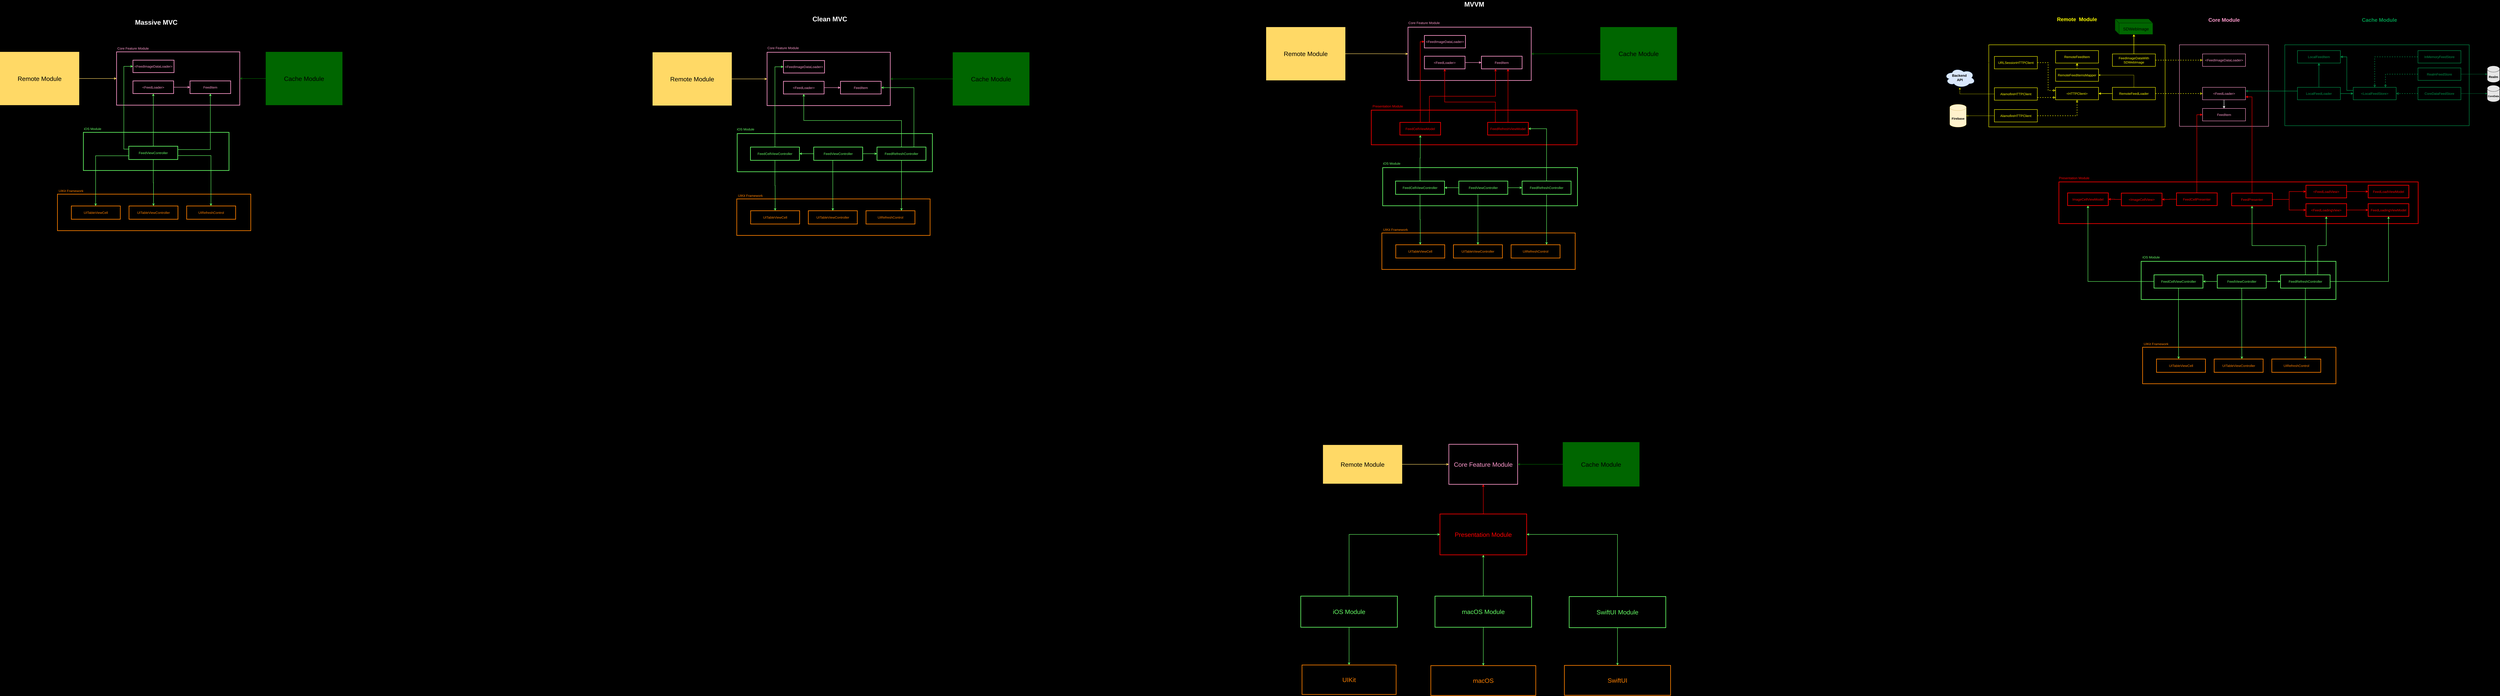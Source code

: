 <mxfile version="14.1.8" type="device"><diagram id="AirEkzZiiPeyfNrH0Jto" name="Page-1"><mxGraphModel dx="3128" dy="1767" grid="0" gridSize="10" guides="1" tooltips="1" connect="1" arrows="1" fold="1" page="0" pageScale="1" pageWidth="850" pageHeight="1100" background="#000000" math="0" shadow="0"><root><mxCell id="0"/><mxCell id="1" parent="0"/><mxCell id="77G9lCyU_dsiIzCmgffc-141" value="" style="rounded=0;whiteSpace=wrap;html=1;fillColor=none;strokeWidth=3;fontSize=16;strokeColor=#FF0000;fontColor=#FF0000;" parent="1" vertex="1"><mxGeometry x="5468" y="449" width="992" height="167" as="geometry"/></mxCell><mxCell id="77G9lCyU_dsiIzCmgffc-71" value="" style="rounded=0;whiteSpace=wrap;html=1;strokeWidth=3;fillColor=none;fontSize=16;labelBackgroundColor=none;fontColor=#66FF66;strokeColor=#66FF66;" parent="1" vertex="1"><mxGeometry x="2411" y="562" width="941" height="184" as="geometry"/></mxCell><mxCell id="77G9lCyU_dsiIzCmgffc-18" value="" style="rounded=0;whiteSpace=wrap;html=1;strokeWidth=3;fillColor=none;fontSize=16;labelBackgroundColor=none;fontColor=#66FF66;strokeColor=#66FF66;" parent="1" vertex="1"><mxGeometry x="-741" y="556" width="702" height="184" as="geometry"/></mxCell><mxCell id="77G9lCyU_dsiIzCmgffc-14" value="" style="rounded=0;whiteSpace=wrap;html=1;strokeWidth=3;fillColor=none;fontSize=16;labelBackgroundColor=none;strokeColor=#FF8000;fontColor=#FF8000;" parent="1" vertex="1"><mxGeometry x="-866" y="854" width="932" height="176" as="geometry"/></mxCell><mxCell id="77G9lCyU_dsiIzCmgffc-5" value="" style="rounded=0;whiteSpace=wrap;html=1;strokeColor=#FF99CC;strokeWidth=3;fillColor=none;fontSize=16;fontColor=#FF99CC;" parent="1" vertex="1"><mxGeometry x="-581" y="168" width="594" height="257" as="geometry"/></mxCell><mxCell id="77G9lCyU_dsiIzCmgffc-3" style="edgeStyle=orthogonalEdgeStyle;rounded=0;orthogonalLoop=1;jettySize=auto;html=1;fontSize=16;strokeColor=#FF99CC;strokeWidth=2;" parent="1" source="77G9lCyU_dsiIzCmgffc-1" target="77G9lCyU_dsiIzCmgffc-2" edge="1"><mxGeometry relative="1" as="geometry"/></mxCell><mxCell id="77G9lCyU_dsiIzCmgffc-1" value="&lt;font color=&quot;#ff99cc&quot; style=&quot;font-size: 16px&quot;&gt;&amp;lt;FeedLoader&amp;gt;&lt;/font&gt;" style="rounded=0;whiteSpace=wrap;html=1;fillColor=none;strokeColor=#FF99CC;strokeWidth=3;fontSize=16;" parent="1" vertex="1"><mxGeometry x="-502" y="308" width="196" height="61" as="geometry"/></mxCell><mxCell id="77G9lCyU_dsiIzCmgffc-2" value="&lt;font color=&quot;#ff99cc&quot; style=&quot;font-size: 16px&quot;&gt;FeedItem&lt;/font&gt;" style="rounded=0;whiteSpace=wrap;html=1;fillColor=none;strokeColor=#FF99CC;strokeWidth=3;fontSize=16;" parent="1" vertex="1"><mxGeometry x="-227" y="308" width="196" height="61" as="geometry"/></mxCell><mxCell id="77G9lCyU_dsiIzCmgffc-4" value="&amp;lt;FeedImageDataLoader&amp;gt;" style="rounded=0;whiteSpace=wrap;html=1;strokeColor=#FF99CC;strokeWidth=3;fillColor=none;fontSize=16;fontColor=#FF99CC;" parent="1" vertex="1"><mxGeometry x="-502" y="208" width="198" height="60" as="geometry"/></mxCell><mxCell id="77G9lCyU_dsiIzCmgffc-9" style="edgeStyle=orthogonalEdgeStyle;rounded=0;orthogonalLoop=1;jettySize=auto;html=1;strokeWidth=2;fontSize=16;fontColor=#66FF66;strokeColor=#66FF66;" parent="1" source="77G9lCyU_dsiIzCmgffc-6" target="77G9lCyU_dsiIzCmgffc-7" edge="1"><mxGeometry relative="1" as="geometry"/></mxCell><mxCell id="77G9lCyU_dsiIzCmgffc-10" style="edgeStyle=orthogonalEdgeStyle;rounded=0;orthogonalLoop=1;jettySize=auto;html=1;strokeWidth=2;fontSize=16;fontColor=#66FF66;strokeColor=#66FF66;" parent="1" source="77G9lCyU_dsiIzCmgffc-6" target="77G9lCyU_dsiIzCmgffc-8" edge="1"><mxGeometry relative="1" as="geometry"><Array as="points"><mxPoint x="-126" y="668"/></Array></mxGeometry></mxCell><mxCell id="77G9lCyU_dsiIzCmgffc-11" style="edgeStyle=orthogonalEdgeStyle;rounded=0;orthogonalLoop=1;jettySize=auto;html=1;strokeColor=#66FF66;strokeWidth=2;fontSize=16;fontColor=#66FF66;" parent="1" source="77G9lCyU_dsiIzCmgffc-6" target="77G9lCyU_dsiIzCmgffc-1" edge="1"><mxGeometry relative="1" as="geometry"/></mxCell><mxCell id="77G9lCyU_dsiIzCmgffc-12" style="edgeStyle=orthogonalEdgeStyle;rounded=0;orthogonalLoop=1;jettySize=auto;html=1;entryX=0;entryY=0.5;entryDx=0;entryDy=0;strokeColor=#66FF66;strokeWidth=2;fontSize=16;fontColor=#66FF66;" parent="1" source="77G9lCyU_dsiIzCmgffc-6" target="77G9lCyU_dsiIzCmgffc-4" edge="1"><mxGeometry relative="1" as="geometry"><Array as="points"><mxPoint x="-546" y="637"/><mxPoint x="-546" y="238"/></Array></mxGeometry></mxCell><mxCell id="77G9lCyU_dsiIzCmgffc-13" style="edgeStyle=orthogonalEdgeStyle;rounded=0;orthogonalLoop=1;jettySize=auto;html=1;strokeColor=#66FF66;strokeWidth=2;fontSize=16;fontColor=#FF8000;" parent="1" source="77G9lCyU_dsiIzCmgffc-6" target="77G9lCyU_dsiIzCmgffc-2" edge="1"><mxGeometry relative="1" as="geometry"><Array as="points"><mxPoint x="-129" y="639"/></Array></mxGeometry></mxCell><mxCell id="77G9lCyU_dsiIzCmgffc-17" style="edgeStyle=orthogonalEdgeStyle;rounded=0;orthogonalLoop=1;jettySize=auto;html=1;strokeColor=#66FF66;strokeWidth=2;fontSize=16;fontColor=#FF8000;" parent="1" source="77G9lCyU_dsiIzCmgffc-6" target="77G9lCyU_dsiIzCmgffc-16" edge="1"><mxGeometry relative="1" as="geometry"><Array as="points"><mxPoint x="-682" y="669"/></Array></mxGeometry></mxCell><mxCell id="77G9lCyU_dsiIzCmgffc-6" value="FeedViewController" style="rounded=0;whiteSpace=wrap;html=1;strokeWidth=3;fillColor=none;fontSize=16;labelBackgroundColor=none;fontColor=#66FF66;strokeColor=#66FF66;" parent="1" vertex="1"><mxGeometry x="-522" y="623" width="236" height="64" as="geometry"/></mxCell><mxCell id="77G9lCyU_dsiIzCmgffc-7" value="UITableViewController" style="rounded=0;whiteSpace=wrap;html=1;strokeWidth=3;fillColor=none;fontSize=16;labelBackgroundColor=none;strokeColor=#FF8000;fontColor=#FF8000;" parent="1" vertex="1"><mxGeometry x="-521" y="911" width="236" height="64" as="geometry"/></mxCell><mxCell id="77G9lCyU_dsiIzCmgffc-8" value="UIRefreshControl" style="rounded=0;whiteSpace=wrap;html=1;strokeWidth=3;fillColor=none;fontSize=16;labelBackgroundColor=none;strokeColor=#FF8000;fontColor=#FF8000;" parent="1" vertex="1"><mxGeometry x="-243" y="911" width="236" height="64" as="geometry"/></mxCell><mxCell id="77G9lCyU_dsiIzCmgffc-15" value="UIKit Framework" style="text;html=1;align=center;verticalAlign=middle;resizable=0;points=[];autosize=1;fontSize=16;fontColor=#FF8000;" parent="1" vertex="1"><mxGeometry x="-866" y="826" width="129" height="23" as="geometry"/></mxCell><mxCell id="77G9lCyU_dsiIzCmgffc-16" value="UITableViewCell" style="rounded=0;whiteSpace=wrap;html=1;strokeWidth=3;fillColor=none;fontSize=16;labelBackgroundColor=none;strokeColor=#FF8000;fontColor=#FF8000;" parent="1" vertex="1"><mxGeometry x="-799" y="911" width="236" height="64" as="geometry"/></mxCell><mxCell id="77G9lCyU_dsiIzCmgffc-20" value="Massive MVC" style="text;html=1;align=center;verticalAlign=middle;resizable=0;points=[];autosize=1;fontSize=32;fontColor=#FFFFFF;fontStyle=1" parent="1" vertex="1"><mxGeometry x="-497.5" y="5" width="215" height="42" as="geometry"/></mxCell><mxCell id="77G9lCyU_dsiIzCmgffc-21" value="iOS Module" style="text;html=1;align=center;verticalAlign=middle;resizable=0;points=[];autosize=1;fontSize=16;fontColor=#66FF66;" parent="1" vertex="1"><mxGeometry x="-744" y="527" width="94" height="23" as="geometry"/></mxCell><mxCell id="77G9lCyU_dsiIzCmgffc-72" value="" style="rounded=0;whiteSpace=wrap;html=1;strokeWidth=3;fillColor=none;fontSize=16;labelBackgroundColor=none;strokeColor=#FF8000;fontColor=#FF8000;" parent="1" vertex="1"><mxGeometry x="2409" y="877" width="932" height="176" as="geometry"/></mxCell><mxCell id="77G9lCyU_dsiIzCmgffc-73" value="" style="rounded=0;whiteSpace=wrap;html=1;strokeColor=#FF99CC;strokeWidth=3;fillColor=none;fontSize=16;fontColor=#FF99CC;" parent="1" vertex="1"><mxGeometry x="2555" y="170" width="594" height="257" as="geometry"/></mxCell><mxCell id="77G9lCyU_dsiIzCmgffc-74" style="edgeStyle=orthogonalEdgeStyle;rounded=0;orthogonalLoop=1;jettySize=auto;html=1;fontSize=16;strokeColor=#FF99CC;strokeWidth=2;" parent="1" source="77G9lCyU_dsiIzCmgffc-75" target="77G9lCyU_dsiIzCmgffc-76" edge="1"><mxGeometry relative="1" as="geometry"/></mxCell><mxCell id="77G9lCyU_dsiIzCmgffc-75" value="&lt;font color=&quot;#ff99cc&quot; style=&quot;font-size: 16px&quot;&gt;&amp;lt;FeedLoader&amp;gt;&lt;/font&gt;" style="rounded=0;whiteSpace=wrap;html=1;fillColor=none;strokeColor=#FF99CC;strokeWidth=3;fontSize=16;" parent="1" vertex="1"><mxGeometry x="2634" y="310" width="196" height="61" as="geometry"/></mxCell><mxCell id="77G9lCyU_dsiIzCmgffc-76" value="&lt;font color=&quot;#ff99cc&quot; style=&quot;font-size: 16px&quot;&gt;FeedItem&lt;/font&gt;" style="rounded=0;whiteSpace=wrap;html=1;fillColor=none;strokeColor=#FF99CC;strokeWidth=3;fontSize=16;" parent="1" vertex="1"><mxGeometry x="2909" y="310" width="196" height="61" as="geometry"/></mxCell><mxCell id="77G9lCyU_dsiIzCmgffc-77" value="&amp;lt;FeedImageDataLoader&amp;gt;" style="rounded=0;whiteSpace=wrap;html=1;strokeColor=#FF99CC;strokeWidth=3;fillColor=none;fontSize=16;fontColor=#FF99CC;" parent="1" vertex="1"><mxGeometry x="2634" y="210" width="198" height="60" as="geometry"/></mxCell><mxCell id="77G9lCyU_dsiIzCmgffc-100" style="edgeStyle=orthogonalEdgeStyle;rounded=0;orthogonalLoop=1;jettySize=auto;html=1;entryX=0;entryY=0.5;entryDx=0;entryDy=0;strokeColor=#66FF66;strokeWidth=2;fontSize=16;fontColor=#66FF66;" parent="1" source="77G9lCyU_dsiIzCmgffc-84" target="77G9lCyU_dsiIzCmgffc-77" edge="1"><mxGeometry relative="1" as="geometry"/></mxCell><mxCell id="77G9lCyU_dsiIzCmgffc-101" style="edgeStyle=orthogonalEdgeStyle;rounded=0;orthogonalLoop=1;jettySize=auto;html=1;strokeColor=#66FF66;strokeWidth=2;fontSize=16;fontColor=#66FF66;" parent="1" source="77G9lCyU_dsiIzCmgffc-84" target="77G9lCyU_dsiIzCmgffc-88" edge="1"><mxGeometry relative="1" as="geometry"/></mxCell><mxCell id="77G9lCyU_dsiIzCmgffc-84" value="FeedCellViewController" style="rounded=0;whiteSpace=wrap;html=1;strokeWidth=3;fillColor=none;fontSize=16;labelBackgroundColor=none;fontColor=#66FF66;strokeColor=#66FF66;" parent="1" vertex="1"><mxGeometry x="2475" y="627" width="236" height="64" as="geometry"/></mxCell><mxCell id="77G9lCyU_dsiIzCmgffc-85" value="UITableViewController" style="rounded=0;whiteSpace=wrap;html=1;strokeWidth=3;fillColor=none;fontSize=16;labelBackgroundColor=none;strokeColor=#FF8000;fontColor=#FF8000;" parent="1" vertex="1"><mxGeometry x="2754" y="934" width="236" height="64" as="geometry"/></mxCell><mxCell id="77G9lCyU_dsiIzCmgffc-86" value="UIRefreshControl" style="rounded=0;whiteSpace=wrap;html=1;strokeWidth=3;fillColor=none;fontSize=16;labelBackgroundColor=none;strokeColor=#FF8000;fontColor=#FF8000;" parent="1" vertex="1"><mxGeometry x="3032" y="934" width="236" height="64" as="geometry"/></mxCell><mxCell id="77G9lCyU_dsiIzCmgffc-87" value="UIKit Framework" style="text;html=1;align=center;verticalAlign=middle;resizable=0;points=[];autosize=1;fontSize=16;fontColor=#FF8000;" parent="1" vertex="1"><mxGeometry x="2409" y="849" width="129" height="23" as="geometry"/></mxCell><mxCell id="77G9lCyU_dsiIzCmgffc-88" value="UITableViewCell" style="rounded=0;whiteSpace=wrap;html=1;strokeWidth=3;fillColor=none;fontSize=16;labelBackgroundColor=none;strokeColor=#FF8000;fontColor=#FF8000;" parent="1" vertex="1"><mxGeometry x="2476" y="934" width="236" height="64" as="geometry"/></mxCell><mxCell id="77G9lCyU_dsiIzCmgffc-89" value="Clean MVC" style="text;html=1;align=center;verticalAlign=middle;resizable=0;points=[];autosize=1;fontSize=32;fontColor=#FFFFFF;fontStyle=1" parent="1" vertex="1"><mxGeometry x="2768" y="-11" width="177" height="42" as="geometry"/></mxCell><mxCell id="77G9lCyU_dsiIzCmgffc-90" value="iOS Module" style="text;html=1;align=center;verticalAlign=middle;resizable=0;points=[];autosize=1;fontSize=16;fontColor=#66FF66;" parent="1" vertex="1"><mxGeometry x="2404" y="529" width="94" height="23" as="geometry"/></mxCell><mxCell id="77G9lCyU_dsiIzCmgffc-96" style="edgeStyle=orthogonalEdgeStyle;rounded=0;orthogonalLoop=1;jettySize=auto;html=1;strokeColor=#66FF66;strokeWidth=2;fontSize=16;fontColor=#66FF66;" parent="1" source="77G9lCyU_dsiIzCmgffc-91" target="77G9lCyU_dsiIzCmgffc-84" edge="1"><mxGeometry relative="1" as="geometry"/></mxCell><mxCell id="77G9lCyU_dsiIzCmgffc-97" style="edgeStyle=orthogonalEdgeStyle;rounded=0;orthogonalLoop=1;jettySize=auto;html=1;entryX=0;entryY=0.5;entryDx=0;entryDy=0;strokeColor=#66FF66;strokeWidth=2;fontSize=16;fontColor=#66FF66;" parent="1" source="77G9lCyU_dsiIzCmgffc-91" target="77G9lCyU_dsiIzCmgffc-92" edge="1"><mxGeometry relative="1" as="geometry"/></mxCell><mxCell id="77G9lCyU_dsiIzCmgffc-104" style="edgeStyle=orthogonalEdgeStyle;rounded=0;orthogonalLoop=1;jettySize=auto;html=1;strokeColor=#66FF66;strokeWidth=2;fontSize=16;fontColor=#66FF66;" parent="1" source="77G9lCyU_dsiIzCmgffc-91" target="77G9lCyU_dsiIzCmgffc-85" edge="1"><mxGeometry relative="1" as="geometry"><Array as="points"><mxPoint x="2872" y="757"/><mxPoint x="2872" y="757"/></Array></mxGeometry></mxCell><mxCell id="77G9lCyU_dsiIzCmgffc-91" value="FeedViewController" style="rounded=0;whiteSpace=wrap;html=1;strokeWidth=3;fillColor=none;fontSize=16;labelBackgroundColor=none;fontColor=#66FF66;strokeColor=#66FF66;" parent="1" vertex="1"><mxGeometry x="2780" y="627" width="236" height="64" as="geometry"/></mxCell><mxCell id="77G9lCyU_dsiIzCmgffc-102" style="edgeStyle=orthogonalEdgeStyle;rounded=0;orthogonalLoop=1;jettySize=auto;html=1;strokeColor=#66FF66;strokeWidth=2;fontSize=16;fontColor=#66FF66;" parent="1" source="77G9lCyU_dsiIzCmgffc-92" target="77G9lCyU_dsiIzCmgffc-75" edge="1"><mxGeometry relative="1" as="geometry"><Array as="points"><mxPoint x="3203" y="499"/><mxPoint x="2732" y="499"/></Array></mxGeometry></mxCell><mxCell id="77G9lCyU_dsiIzCmgffc-103" style="edgeStyle=orthogonalEdgeStyle;rounded=0;orthogonalLoop=1;jettySize=auto;html=1;entryX=1;entryY=0.5;entryDx=0;entryDy=0;strokeColor=#66FF66;strokeWidth=2;fontSize=16;fontColor=#66FF66;" parent="1" source="77G9lCyU_dsiIzCmgffc-92" target="77G9lCyU_dsiIzCmgffc-76" edge="1"><mxGeometry relative="1" as="geometry"><Array as="points"><mxPoint x="3263" y="341"/></Array></mxGeometry></mxCell><mxCell id="77G9lCyU_dsiIzCmgffc-105" style="edgeStyle=orthogonalEdgeStyle;rounded=0;orthogonalLoop=1;jettySize=auto;html=1;strokeColor=#66FF66;strokeWidth=2;fontSize=16;fontColor=#66FF66;" parent="1" source="77G9lCyU_dsiIzCmgffc-92" target="77G9lCyU_dsiIzCmgffc-86" edge="1"><mxGeometry relative="1" as="geometry"><Array as="points"><mxPoint x="3203" y="881"/><mxPoint x="3203" y="881"/></Array></mxGeometry></mxCell><mxCell id="77G9lCyU_dsiIzCmgffc-92" value="FeedRefreshController" style="rounded=0;whiteSpace=wrap;html=1;strokeWidth=3;fillColor=none;fontSize=16;labelBackgroundColor=none;fontColor=#66FF66;strokeColor=#66FF66;" parent="1" vertex="1"><mxGeometry x="3085" y="627" width="236" height="64" as="geometry"/></mxCell><mxCell id="77G9lCyU_dsiIzCmgffc-106" value="Core Feature Module" style="text;html=1;align=center;verticalAlign=middle;resizable=0;points=[];autosize=1;fontSize=16;fontColor=#FF99CC;" parent="1" vertex="1"><mxGeometry x="-583" y="139" width="161" height="23" as="geometry"/></mxCell><mxCell id="77G9lCyU_dsiIzCmgffc-107" value="Core Feature Module" style="text;html=1;align=center;verticalAlign=middle;resizable=0;points=[];autosize=1;fontSize=16;fontColor=#FF99CC;" parent="1" vertex="1"><mxGeometry x="2551" y="137" width="161" height="23" as="geometry"/></mxCell><mxCell id="77G9lCyU_dsiIzCmgffc-108" value="" style="rounded=0;whiteSpace=wrap;html=1;strokeWidth=3;fillColor=none;fontSize=16;labelBackgroundColor=none;fontColor=#66FF66;strokeColor=#66FF66;" parent="1" vertex="1"><mxGeometry x="5523" y="726" width="939" height="184" as="geometry"/></mxCell><mxCell id="77G9lCyU_dsiIzCmgffc-109" value="" style="rounded=0;whiteSpace=wrap;html=1;strokeWidth=3;fillColor=none;fontSize=16;labelBackgroundColor=none;strokeColor=#FF8000;fontColor=#FF8000;" parent="1" vertex="1"><mxGeometry x="5519" y="1041" width="932" height="176" as="geometry"/></mxCell><mxCell id="77G9lCyU_dsiIzCmgffc-110" value="" style="rounded=0;whiteSpace=wrap;html=1;strokeColor=#FF99CC;strokeWidth=3;fillColor=none;fontSize=16;fontColor=#FF99CC;" parent="1" vertex="1"><mxGeometry x="5645" y="49" width="594" height="257" as="geometry"/></mxCell><mxCell id="77G9lCyU_dsiIzCmgffc-111" style="edgeStyle=orthogonalEdgeStyle;rounded=0;orthogonalLoop=1;jettySize=auto;html=1;fontSize=16;strokeColor=#FF99CC;strokeWidth=2;" parent="1" source="77G9lCyU_dsiIzCmgffc-112" target="77G9lCyU_dsiIzCmgffc-113" edge="1"><mxGeometry relative="1" as="geometry"/></mxCell><mxCell id="77G9lCyU_dsiIzCmgffc-112" value="&lt;font color=&quot;#ff99cc&quot; style=&quot;font-size: 16px&quot;&gt;&amp;lt;FeedLoader&amp;gt;&lt;/font&gt;" style="rounded=0;whiteSpace=wrap;html=1;fillColor=none;strokeColor=#FF99CC;strokeWidth=3;fontSize=16;" parent="1" vertex="1"><mxGeometry x="5724" y="189" width="196" height="61" as="geometry"/></mxCell><mxCell id="77G9lCyU_dsiIzCmgffc-113" value="&lt;font color=&quot;#ff99cc&quot; style=&quot;font-size: 16px&quot;&gt;FeedItem&lt;/font&gt;" style="rounded=0;whiteSpace=wrap;html=1;fillColor=none;strokeColor=#FF99CC;strokeWidth=3;fontSize=16;" parent="1" vertex="1"><mxGeometry x="5999" y="189" width="196" height="61" as="geometry"/></mxCell><mxCell id="77G9lCyU_dsiIzCmgffc-114" value="&amp;lt;FeedImageDataLoader&amp;gt;" style="rounded=0;whiteSpace=wrap;html=1;strokeColor=#FF99CC;strokeWidth=3;fillColor=none;fontSize=16;fontColor=#FF99CC;" parent="1" vertex="1"><mxGeometry x="5724" y="89" width="198" height="60" as="geometry"/></mxCell><mxCell id="77G9lCyU_dsiIzCmgffc-116" style="edgeStyle=orthogonalEdgeStyle;rounded=0;orthogonalLoop=1;jettySize=auto;html=1;strokeColor=#66FF66;strokeWidth=2;fontSize=16;fontColor=#66FF66;" parent="1" source="77G9lCyU_dsiIzCmgffc-117" target="77G9lCyU_dsiIzCmgffc-121" edge="1"><mxGeometry relative="1" as="geometry"/></mxCell><mxCell id="77G9lCyU_dsiIzCmgffc-139" style="edgeStyle=orthogonalEdgeStyle;rounded=0;orthogonalLoop=1;jettySize=auto;html=1;strokeColor=#66FF66;strokeWidth=2;fontSize=16;fontColor=#FF99CC;" parent="1" source="77G9lCyU_dsiIzCmgffc-117" target="77G9lCyU_dsiIzCmgffc-133" edge="1"><mxGeometry relative="1" as="geometry"/></mxCell><mxCell id="77G9lCyU_dsiIzCmgffc-117" value="FeedCellViewController" style="rounded=0;whiteSpace=wrap;html=1;strokeWidth=3;fillColor=none;fontSize=16;labelBackgroundColor=none;fontColor=#66FF66;strokeColor=#66FF66;" parent="1" vertex="1"><mxGeometry x="5585" y="791" width="236" height="64" as="geometry"/></mxCell><mxCell id="77G9lCyU_dsiIzCmgffc-118" value="UITableViewController" style="rounded=0;whiteSpace=wrap;html=1;strokeWidth=3;fillColor=none;fontSize=16;labelBackgroundColor=none;strokeColor=#FF8000;fontColor=#FF8000;" parent="1" vertex="1"><mxGeometry x="5864" y="1098" width="236" height="64" as="geometry"/></mxCell><mxCell id="77G9lCyU_dsiIzCmgffc-119" value="UIRefreshControl" style="rounded=0;whiteSpace=wrap;html=1;strokeWidth=3;fillColor=none;fontSize=16;labelBackgroundColor=none;strokeColor=#FF8000;fontColor=#FF8000;" parent="1" vertex="1"><mxGeometry x="6142" y="1098" width="236" height="64" as="geometry"/></mxCell><mxCell id="77G9lCyU_dsiIzCmgffc-120" value="UIKit Framework" style="text;html=1;align=center;verticalAlign=middle;resizable=0;points=[];autosize=1;fontSize=16;fontColor=#FF8000;" parent="1" vertex="1"><mxGeometry x="5519" y="1013" width="129" height="23" as="geometry"/></mxCell><mxCell id="77G9lCyU_dsiIzCmgffc-121" value="UITableViewCell" style="rounded=0;whiteSpace=wrap;html=1;strokeWidth=3;fillColor=none;fontSize=16;labelBackgroundColor=none;strokeColor=#FF8000;fontColor=#FF8000;" parent="1" vertex="1"><mxGeometry x="5586" y="1098" width="236" height="64" as="geometry"/></mxCell><mxCell id="77G9lCyU_dsiIzCmgffc-122" value="MVVM" style="text;html=1;align=center;verticalAlign=middle;resizable=0;points=[];autosize=1;fontSize=32;fontColor=#FFFFFF;fontStyle=1" parent="1" vertex="1"><mxGeometry x="5911" y="-82" width="106" height="42" as="geometry"/></mxCell><mxCell id="77G9lCyU_dsiIzCmgffc-123" value="iOS Module" style="text;html=1;align=center;verticalAlign=middle;resizable=0;points=[];autosize=1;fontSize=16;fontColor=#66FF66;" parent="1" vertex="1"><mxGeometry x="5519" y="694" width="94" height="23" as="geometry"/></mxCell><mxCell id="77G9lCyU_dsiIzCmgffc-124" style="edgeStyle=orthogonalEdgeStyle;rounded=0;orthogonalLoop=1;jettySize=auto;html=1;strokeColor=#66FF66;strokeWidth=2;fontSize=16;fontColor=#66FF66;" parent="1" source="77G9lCyU_dsiIzCmgffc-127" target="77G9lCyU_dsiIzCmgffc-117" edge="1"><mxGeometry relative="1" as="geometry"/></mxCell><mxCell id="77G9lCyU_dsiIzCmgffc-125" style="edgeStyle=orthogonalEdgeStyle;rounded=0;orthogonalLoop=1;jettySize=auto;html=1;entryX=0;entryY=0.5;entryDx=0;entryDy=0;strokeColor=#66FF66;strokeWidth=2;fontSize=16;fontColor=#66FF66;" parent="1" source="77G9lCyU_dsiIzCmgffc-127" target="77G9lCyU_dsiIzCmgffc-131" edge="1"><mxGeometry relative="1" as="geometry"/></mxCell><mxCell id="77G9lCyU_dsiIzCmgffc-126" style="edgeStyle=orthogonalEdgeStyle;rounded=0;orthogonalLoop=1;jettySize=auto;html=1;strokeColor=#66FF66;strokeWidth=2;fontSize=16;fontColor=#66FF66;" parent="1" source="77G9lCyU_dsiIzCmgffc-127" target="77G9lCyU_dsiIzCmgffc-118" edge="1"><mxGeometry relative="1" as="geometry"><Array as="points"><mxPoint x="5982" y="921"/><mxPoint x="5982" y="921"/></Array></mxGeometry></mxCell><mxCell id="77G9lCyU_dsiIzCmgffc-127" value="FeedViewController" style="rounded=0;whiteSpace=wrap;html=1;strokeWidth=3;fillColor=none;fontSize=16;labelBackgroundColor=none;fontColor=#66FF66;strokeColor=#66FF66;" parent="1" vertex="1"><mxGeometry x="5890" y="791" width="236" height="64" as="geometry"/></mxCell><mxCell id="77G9lCyU_dsiIzCmgffc-130" style="edgeStyle=orthogonalEdgeStyle;rounded=0;orthogonalLoop=1;jettySize=auto;html=1;strokeColor=#66FF66;strokeWidth=2;fontSize=16;fontColor=#66FF66;" parent="1" source="77G9lCyU_dsiIzCmgffc-131" target="77G9lCyU_dsiIzCmgffc-119" edge="1"><mxGeometry relative="1" as="geometry"><Array as="points"><mxPoint x="6313" y="1045"/><mxPoint x="6313" y="1045"/></Array></mxGeometry></mxCell><mxCell id="77G9lCyU_dsiIzCmgffc-140" style="edgeStyle=orthogonalEdgeStyle;rounded=0;orthogonalLoop=1;jettySize=auto;html=1;entryX=1;entryY=0.5;entryDx=0;entryDy=0;strokeColor=#66FF66;strokeWidth=2;fontSize=16;fontColor=#FF99CC;" parent="1" source="77G9lCyU_dsiIzCmgffc-131" target="77G9lCyU_dsiIzCmgffc-136" edge="1"><mxGeometry relative="1" as="geometry"/></mxCell><mxCell id="77G9lCyU_dsiIzCmgffc-131" value="FeedRefreshController" style="rounded=0;whiteSpace=wrap;html=1;strokeWidth=3;fillColor=none;fontSize=16;labelBackgroundColor=none;fontColor=#66FF66;strokeColor=#66FF66;" parent="1" vertex="1"><mxGeometry x="6195" y="791" width="236" height="64" as="geometry"/></mxCell><mxCell id="77G9lCyU_dsiIzCmgffc-132" value="Core Feature Module" style="text;html=1;align=center;verticalAlign=middle;resizable=0;points=[];autosize=1;fontSize=16;fontColor=#FF99CC;" parent="1" vertex="1"><mxGeometry x="5641" y="16" width="161" height="23" as="geometry"/></mxCell><mxCell id="77G9lCyU_dsiIzCmgffc-134" style="edgeStyle=orthogonalEdgeStyle;rounded=0;orthogonalLoop=1;jettySize=auto;html=1;entryX=0;entryY=0.5;entryDx=0;entryDy=0;strokeWidth=2;fontSize=16;fontColor=#FF99CC;strokeColor=#FF0000;" parent="1" source="77G9lCyU_dsiIzCmgffc-133" target="77G9lCyU_dsiIzCmgffc-114" edge="1"><mxGeometry relative="1" as="geometry"/></mxCell><mxCell id="77G9lCyU_dsiIzCmgffc-135" style="edgeStyle=orthogonalEdgeStyle;rounded=0;orthogonalLoop=1;jettySize=auto;html=1;strokeWidth=2;fontSize=16;fontColor=#FF99CC;strokeColor=#FF0000;" parent="1" source="77G9lCyU_dsiIzCmgffc-133" target="77G9lCyU_dsiIzCmgffc-113" edge="1"><mxGeometry relative="1" as="geometry"><Array as="points"><mxPoint x="5748" y="382"/><mxPoint x="6067" y="382"/></Array></mxGeometry></mxCell><mxCell id="77G9lCyU_dsiIzCmgffc-133" value="&lt;font style=&quot;font-size: 16px&quot;&gt;FeedCellViewModel&lt;/font&gt;" style="rounded=0;whiteSpace=wrap;html=1;fillColor=none;strokeWidth=3;fontSize=16;strokeColor=#FF0000;fontColor=#FF0000;" parent="1" vertex="1"><mxGeometry x="5606" y="508" width="196" height="61" as="geometry"/></mxCell><mxCell id="77G9lCyU_dsiIzCmgffc-137" style="edgeStyle=orthogonalEdgeStyle;rounded=0;orthogonalLoop=1;jettySize=auto;html=1;strokeWidth=2;fontSize=16;fontColor=#FF99CC;strokeColor=#FF0000;" parent="1" source="77G9lCyU_dsiIzCmgffc-136" target="77G9lCyU_dsiIzCmgffc-112" edge="1"><mxGeometry relative="1" as="geometry"><Array as="points"><mxPoint x="6066" y="410"/><mxPoint x="5822" y="410"/></Array></mxGeometry></mxCell><mxCell id="77G9lCyU_dsiIzCmgffc-138" style="edgeStyle=orthogonalEdgeStyle;rounded=0;orthogonalLoop=1;jettySize=auto;html=1;strokeWidth=2;fontSize=16;fontColor=#FF99CC;strokeColor=#FF0000;" parent="1" source="77G9lCyU_dsiIzCmgffc-136" target="77G9lCyU_dsiIzCmgffc-113" edge="1"><mxGeometry relative="1" as="geometry"><mxPoint x="6127" y="307" as="targetPoint"/><Array as="points"><mxPoint x="6127" y="284"/><mxPoint x="6127" y="284"/></Array></mxGeometry></mxCell><mxCell id="77G9lCyU_dsiIzCmgffc-136" value="&lt;font style=&quot;font-size: 16px&quot;&gt;FeedRefreshViewModel&lt;/font&gt;" style="rounded=0;whiteSpace=wrap;html=1;fillColor=none;strokeWidth=3;fontSize=16;strokeColor=#FF0000;fontColor=#FF0000;" parent="1" vertex="1"><mxGeometry x="6029" y="508" width="196" height="61" as="geometry"/></mxCell><mxCell id="77G9lCyU_dsiIzCmgffc-143" value="Presentation Module" style="text;html=1;align=center;verticalAlign=middle;resizable=0;points=[];autosize=1;fontSize=16;fontColor=#FF0000;" parent="1" vertex="1"><mxGeometry x="5468" y="418" width="157" height="23" as="geometry"/></mxCell><mxCell id="77G9lCyU_dsiIzCmgffc-175" style="edgeStyle=orthogonalEdgeStyle;rounded=0;orthogonalLoop=1;jettySize=auto;html=1;strokeColor=#FF0000;strokeWidth=2;fontSize=30;fontColor=#FF0000;" parent="1" source="77G9lCyU_dsiIzCmgffc-144" target="77G9lCyU_dsiIzCmgffc-147" edge="1"><mxGeometry relative="1" as="geometry"/></mxCell><mxCell id="77G9lCyU_dsiIzCmgffc-144" value="Presentation Module" style="rounded=0;whiteSpace=wrap;html=1;fillColor=none;strokeWidth=3;fontSize=30;strokeColor=#FF0000;fontColor=#FF0000;" parent="1" vertex="1"><mxGeometry x="5799" y="2396" width="418" height="197" as="geometry"/></mxCell><mxCell id="77G9lCyU_dsiIzCmgffc-176" style="edgeStyle=orthogonalEdgeStyle;rounded=0;orthogonalLoop=1;jettySize=auto;html=1;entryX=0;entryY=0.5;entryDx=0;entryDy=0;strokeWidth=2;fontSize=30;fontColor=#FF0000;exitX=0.5;exitY=0;exitDx=0;exitDy=0;strokeColor=#66FF66;" parent="1" source="77G9lCyU_dsiIzCmgffc-145" target="77G9lCyU_dsiIzCmgffc-144" edge="1"><mxGeometry relative="1" as="geometry"/></mxCell><mxCell id="77G9lCyU_dsiIzCmgffc-177" style="edgeStyle=orthogonalEdgeStyle;rounded=0;orthogonalLoop=1;jettySize=auto;html=1;strokeWidth=2;fontSize=30;fontColor=#66FF66;strokeColor=#66FF66;" parent="1" source="77G9lCyU_dsiIzCmgffc-145" target="77G9lCyU_dsiIzCmgffc-146" edge="1"><mxGeometry relative="1" as="geometry"/></mxCell><mxCell id="77G9lCyU_dsiIzCmgffc-145" value="iOS Module" style="rounded=0;whiteSpace=wrap;html=1;strokeWidth=3;fillColor=none;fontSize=30;labelBackgroundColor=none;fontColor=#66FF66;strokeColor=#66FF66;" parent="1" vertex="1"><mxGeometry x="5128" y="2792" width="465.75" height="150" as="geometry"/></mxCell><mxCell id="77G9lCyU_dsiIzCmgffc-146" value="UIKit" style="rounded=0;whiteSpace=wrap;html=1;strokeWidth=3;fillColor=none;fontSize=30;labelBackgroundColor=none;strokeColor=#FF8000;fontColor=#FF8000;" parent="1" vertex="1"><mxGeometry x="5134" y="3124" width="453.75" height="142" as="geometry"/></mxCell><mxCell id="77G9lCyU_dsiIzCmgffc-147" value="Core Feature Module" style="rounded=0;whiteSpace=wrap;html=1;strokeColor=#FF99CC;strokeWidth=3;fillColor=none;fontSize=30;fontColor=#FF99CC;" parent="1" vertex="1"><mxGeometry x="5841.93" y="2060" width="331.63" height="193" as="geometry"/></mxCell><mxCell id="77G9lCyU_dsiIzCmgffc-178" style="edgeStyle=orthogonalEdgeStyle;rounded=0;orthogonalLoop=1;jettySize=auto;html=1;strokeWidth=2;fontSize=30;fontColor=#66FF66;strokeColor=#66FF66;" parent="1" source="77G9lCyU_dsiIzCmgffc-179" target="77G9lCyU_dsiIzCmgffc-180" edge="1"><mxGeometry relative="1" as="geometry"/></mxCell><mxCell id="77G9lCyU_dsiIzCmgffc-181" style="edgeStyle=orthogonalEdgeStyle;rounded=0;orthogonalLoop=1;jettySize=auto;html=1;strokeWidth=2;fontSize=30;fontColor=#FF0000;strokeColor=#66FF66;" parent="1" source="77G9lCyU_dsiIzCmgffc-179" target="77G9lCyU_dsiIzCmgffc-144" edge="1"><mxGeometry relative="1" as="geometry"/></mxCell><mxCell id="77G9lCyU_dsiIzCmgffc-179" value="macOS Module" style="rounded=0;whiteSpace=wrap;html=1;strokeWidth=3;fillColor=none;fontSize=30;labelBackgroundColor=none;fontColor=#66FF66;strokeColor=#66FF66;" parent="1" vertex="1"><mxGeometry x="5775.13" y="2792" width="465.75" height="150" as="geometry"/></mxCell><mxCell id="77G9lCyU_dsiIzCmgffc-180" value="macOS" style="rounded=0;whiteSpace=wrap;html=1;strokeWidth=3;fillColor=none;fontSize=30;labelBackgroundColor=none;strokeColor=#FF8000;fontColor=#FF8000;" parent="1" vertex="1"><mxGeometry x="5755" y="3127" width="506" height="144" as="geometry"/></mxCell><mxCell id="77G9lCyU_dsiIzCmgffc-182" style="edgeStyle=orthogonalEdgeStyle;rounded=0;orthogonalLoop=1;jettySize=auto;html=1;strokeWidth=2;fontSize=30;fontColor=#66FF66;strokeColor=#66FF66;" parent="1" source="77G9lCyU_dsiIzCmgffc-183" target="77G9lCyU_dsiIzCmgffc-184" edge="1"><mxGeometry relative="1" as="geometry"/></mxCell><mxCell id="77G9lCyU_dsiIzCmgffc-185" style="edgeStyle=orthogonalEdgeStyle;rounded=0;orthogonalLoop=1;jettySize=auto;html=1;entryX=1;entryY=0.5;entryDx=0;entryDy=0;strokeWidth=2;fontSize=30;fontColor=#FF0000;exitX=0.5;exitY=0;exitDx=0;exitDy=0;strokeColor=#66FF66;" parent="1" source="77G9lCyU_dsiIzCmgffc-183" target="77G9lCyU_dsiIzCmgffc-144" edge="1"><mxGeometry relative="1" as="geometry"/></mxCell><mxCell id="77G9lCyU_dsiIzCmgffc-183" value="SwiftUI Module" style="rounded=0;whiteSpace=wrap;html=1;strokeWidth=3;fillColor=none;fontSize=30;labelBackgroundColor=none;fontColor=#66FF66;strokeColor=#66FF66;" parent="1" vertex="1"><mxGeometry x="6422" y="2794" width="465.75" height="150" as="geometry"/></mxCell><mxCell id="77G9lCyU_dsiIzCmgffc-184" value="SwiftUI" style="rounded=0;whiteSpace=wrap;html=1;strokeWidth=3;fillColor=none;fontSize=30;labelBackgroundColor=none;strokeColor=#FF8000;fontColor=#FF8000;" parent="1" vertex="1"><mxGeometry x="6398.93" y="3126" width="511.88" height="144" as="geometry"/></mxCell><mxCell id="77G9lCyU_dsiIzCmgffc-186" value="" style="rounded=0;whiteSpace=wrap;html=1;fillColor=none;strokeColor=#FFFF00;strokeWidth=2;" parent="1" vertex="1"><mxGeometry x="8445" y="134" width="850" height="396" as="geometry"/></mxCell><mxCell id="77G9lCyU_dsiIzCmgffc-187" value="" style="rounded=0;whiteSpace=wrap;html=1;fillColor=none;strokeColor=#FF99CC;strokeWidth=2;" parent="1" vertex="1"><mxGeometry x="9364.12" y="134" width="429.75" height="393" as="geometry"/></mxCell><mxCell id="77G9lCyU_dsiIzCmgffc-190" style="edgeStyle=orthogonalEdgeStyle;rounded=0;orthogonalLoop=1;jettySize=auto;html=1;" parent="1" source="77G9lCyU_dsiIzCmgffc-191" target="77G9lCyU_dsiIzCmgffc-192" edge="1"><mxGeometry relative="1" as="geometry"/></mxCell><mxCell id="77G9lCyU_dsiIzCmgffc-245" style="edgeStyle=orthogonalEdgeStyle;rounded=0;orthogonalLoop=1;jettySize=auto;html=1;strokeColor=#FFFFFF;strokeWidth=2;fontSize=30;fontColor=#FFFFFF;" parent="1" source="77G9lCyU_dsiIzCmgffc-191" target="77G9lCyU_dsiIzCmgffc-192" edge="1"><mxGeometry relative="1" as="geometry"/></mxCell><mxCell id="77G9lCyU_dsiIzCmgffc-191" value="&amp;lt;FeedLoader&amp;gt;" style="rounded=0;whiteSpace=wrap;html=1;fillColor=none;strokeColor=#FF99CC;fontColor=#FF99CC;fontSize=16;strokeWidth=2;" parent="1" vertex="1"><mxGeometry x="9475.5" y="339" width="207" height="60" as="geometry"/></mxCell><mxCell id="77G9lCyU_dsiIzCmgffc-192" value="FeedItem" style="rounded=0;whiteSpace=wrap;html=1;fillColor=none;strokeColor=#FF99CC;fontColor=#FF99CC;fontSize=16;strokeWidth=2;" parent="1" vertex="1"><mxGeometry x="9475.5" y="441" width="207" height="60" as="geometry"/></mxCell><mxCell id="77G9lCyU_dsiIzCmgffc-193" style="edgeStyle=orthogonalEdgeStyle;rounded=0;orthogonalLoop=1;jettySize=auto;html=1;endArrow=block;endFill=0;strokeColor=#FFFF00;dashed=1;strokeWidth=2;" parent="1" source="77G9lCyU_dsiIzCmgffc-197" target="77G9lCyU_dsiIzCmgffc-191" edge="1"><mxGeometry relative="1" as="geometry"/></mxCell><mxCell id="77G9lCyU_dsiIzCmgffc-194" style="edgeStyle=orthogonalEdgeStyle;rounded=0;orthogonalLoop=1;jettySize=auto;html=1;entryX=1;entryY=0.5;entryDx=0;entryDy=0;strokeColor=#FFFF00;strokeWidth=2;" parent="1" source="77G9lCyU_dsiIzCmgffc-197" target="77G9lCyU_dsiIzCmgffc-198" edge="1"><mxGeometry relative="1" as="geometry"/></mxCell><mxCell id="77G9lCyU_dsiIzCmgffc-195" style="edgeStyle=orthogonalEdgeStyle;rounded=0;orthogonalLoop=1;jettySize=auto;html=1;entryX=1;entryY=0.5;entryDx=0;entryDy=0;endArrow=classic;endFill=1;fontSize=20;exitX=0.5;exitY=0;exitDx=0;exitDy=0;strokeColor=#FFFF00;" parent="1" source="77G9lCyU_dsiIzCmgffc-197" target="77G9lCyU_dsiIzCmgffc-204" edge="1"><mxGeometry relative="1" as="geometry"/></mxCell><mxCell id="77G9lCyU_dsiIzCmgffc-197" value="RemoteFeedLoader" style="rounded=0;whiteSpace=wrap;html=1;fillColor=none;strokeColor=#FFFF00;fontColor=#FFFF00;strokeWidth=2;fontSize=16;" parent="1" vertex="1"><mxGeometry x="9041" y="339" width="207" height="60" as="geometry"/></mxCell><mxCell id="77G9lCyU_dsiIzCmgffc-198" value="&amp;lt;HTTPClient&amp;gt;" style="rounded=0;whiteSpace=wrap;html=1;fillColor=none;strokeColor=#FFFF00;fontColor=#FFFF00;strokeWidth=2;fontSize=16;" parent="1" vertex="1"><mxGeometry x="8767" y="339" width="207" height="60" as="geometry"/></mxCell><mxCell id="77G9lCyU_dsiIzCmgffc-199" style="edgeStyle=orthogonalEdgeStyle;rounded=0;orthogonalLoop=1;jettySize=auto;html=1;entryX=0;entryY=0.25;entryDx=0;entryDy=0;endArrow=block;endFill=0;strokeColor=#FFFF00;dashed=1;strokeWidth=2;" parent="1" source="77G9lCyU_dsiIzCmgffc-201" target="77G9lCyU_dsiIzCmgffc-198" edge="1"><mxGeometry relative="1" as="geometry"><Array as="points"><mxPoint x="8731" y="220"/><mxPoint x="8731" y="354"/></Array></mxGeometry></mxCell><mxCell id="77G9lCyU_dsiIzCmgffc-200" style="edgeStyle=orthogonalEdgeStyle;rounded=0;orthogonalLoop=1;jettySize=auto;html=1;entryX=0.4;entryY=0.1;entryDx=0;entryDy=0;entryPerimeter=0;" parent="1" source="77G9lCyU_dsiIzCmgffc-201" target="77G9lCyU_dsiIzCmgffc-202" edge="1"><mxGeometry relative="1" as="geometry"><Array as="points"><mxPoint x="8291" y="220"/></Array></mxGeometry></mxCell><mxCell id="77G9lCyU_dsiIzCmgffc-201" value="URLSessionHTTPClient" style="rounded=0;whiteSpace=wrap;html=1;fillColor=none;strokeColor=#FFFF00;fontColor=#FFFF00;strokeWidth=2;fontSize=16;" parent="1" vertex="1"><mxGeometry x="8472" y="190" width="207" height="60" as="geometry"/></mxCell><mxCell id="77G9lCyU_dsiIzCmgffc-202" value="Backend&amp;nbsp;&lt;br&gt;API" style="ellipse;shape=cloud;whiteSpace=wrap;html=1;fillColor=#dae8fc;strokeColor=#6c8ebf;fontStyle=1;fontSize=17;" parent="1" vertex="1"><mxGeometry x="8231" y="245.5" width="149" height="95" as="geometry"/></mxCell><mxCell id="77G9lCyU_dsiIzCmgffc-203" style="edgeStyle=orthogonalEdgeStyle;rounded=0;orthogonalLoop=1;jettySize=auto;html=1;entryX=0.5;entryY=1;entryDx=0;entryDy=0;endArrow=classic;endFill=1;fontSize=20;dashed=1;strokeColor=#FFFF00;strokeWidth=2;" parent="1" source="77G9lCyU_dsiIzCmgffc-204" target="77G9lCyU_dsiIzCmgffc-209" edge="1"><mxGeometry relative="1" as="geometry"/></mxCell><mxCell id="77G9lCyU_dsiIzCmgffc-204" value="RemoteFeedItemsMapper" style="rounded=0;whiteSpace=wrap;html=1;fillColor=none;strokeColor=#FFFF00;fontColor=#FFFF00;strokeWidth=2;fontSize=16;" parent="1" vertex="1"><mxGeometry x="8767" y="250" width="207" height="60" as="geometry"/></mxCell><mxCell id="77G9lCyU_dsiIzCmgffc-205" style="edgeStyle=orthogonalEdgeStyle;rounded=0;orthogonalLoop=1;jettySize=auto;html=1;endArrow=block;endFill=0;dashed=1;strokeColor=#FFFF00;strokeWidth=2;" parent="1" source="77G9lCyU_dsiIzCmgffc-207" edge="1"><mxGeometry relative="1" as="geometry"><mxPoint x="8767" y="388.0" as="targetPoint"/><Array as="points"><mxPoint x="8767" y="388"/></Array></mxGeometry></mxCell><mxCell id="77G9lCyU_dsiIzCmgffc-206" style="edgeStyle=orthogonalEdgeStyle;rounded=0;orthogonalLoop=1;jettySize=auto;html=1;endArrow=classic;endFill=1;strokeColor=#FFFF00;" parent="1" source="77G9lCyU_dsiIzCmgffc-207" target="77G9lCyU_dsiIzCmgffc-202" edge="1"><mxGeometry relative="1" as="geometry"/></mxCell><mxCell id="77G9lCyU_dsiIzCmgffc-207" value="AlamofireHTTPClient" style="rounded=0;whiteSpace=wrap;html=1;fillColor=none;strokeColor=#FFFF00;fontColor=#FFFF00;strokeWidth=2;fontSize=16;" parent="1" vertex="1"><mxGeometry x="8472" y="341" width="207" height="60" as="geometry"/></mxCell><mxCell id="77G9lCyU_dsiIzCmgffc-208" value="Remote&amp;nbsp; Module" style="text;html=1;strokeColor=none;fillColor=none;align=center;verticalAlign=middle;whiteSpace=wrap;rounded=0;fontSize=25;fontStyle=1;fontColor=#FFFF00;" parent="1" vertex="1"><mxGeometry x="8765" y="-8" width="211" height="36" as="geometry"/></mxCell><mxCell id="77G9lCyU_dsiIzCmgffc-209" value="RemoteFeedItem" style="rounded=0;whiteSpace=wrap;html=1;fillColor=none;strokeColor=#FFFF00;fontColor=#FFFF00;strokeWidth=2;fontSize=16;" parent="1" vertex="1"><mxGeometry x="8767" y="162" width="207" height="60" as="geometry"/></mxCell><mxCell id="77G9lCyU_dsiIzCmgffc-210" value="Core Module" style="text;html=1;strokeColor=none;fillColor=none;align=center;verticalAlign=middle;whiteSpace=wrap;rounded=0;fontSize=25;fontStyle=1;fontColor=#FF99CC;" parent="1" vertex="1"><mxGeometry x="9492.5" y="-5" width="173" height="36" as="geometry"/></mxCell><mxCell id="77G9lCyU_dsiIzCmgffc-211" value="" style="rounded=0;whiteSpace=wrap;html=1;fillColor=none;strokeWidth=2;strokeColor=#00994D;" parent="1" vertex="1"><mxGeometry x="9872" y="134" width="889" height="390" as="geometry"/></mxCell><mxCell id="77G9lCyU_dsiIzCmgffc-212" style="edgeStyle=orthogonalEdgeStyle;rounded=0;orthogonalLoop=1;jettySize=auto;html=1;endArrow=block;endFill=0;fontSize=25;strokeColor=#00994D;strokeWidth=2;" parent="1" source="77G9lCyU_dsiIzCmgffc-216" target="77G9lCyU_dsiIzCmgffc-191" edge="1"><mxGeometry relative="1" as="geometry"><Array as="points"><mxPoint x="9830" y="357"/><mxPoint x="9830" y="357"/></Array></mxGeometry></mxCell><mxCell id="77G9lCyU_dsiIzCmgffc-213" style="edgeStyle=orthogonalEdgeStyle;rounded=0;orthogonalLoop=1;jettySize=auto;html=1;endArrow=classic;endFill=1;fontSize=25;strokeColor=#00994D;strokeWidth=2;" parent="1" source="77G9lCyU_dsiIzCmgffc-216" target="77G9lCyU_dsiIzCmgffc-218" edge="1"><mxGeometry relative="1" as="geometry"/></mxCell><mxCell id="77G9lCyU_dsiIzCmgffc-214" style="edgeStyle=orthogonalEdgeStyle;rounded=0;orthogonalLoop=1;jettySize=auto;html=1;endArrow=classic;endFill=1;fontSize=25;strokeColor=#00994D;strokeWidth=2;" parent="1" source="77G9lCyU_dsiIzCmgffc-216" target="77G9lCyU_dsiIzCmgffc-219" edge="1"><mxGeometry relative="1" as="geometry"/></mxCell><mxCell id="77G9lCyU_dsiIzCmgffc-216" value="LocalFeedLoader" style="rounded=0;whiteSpace=wrap;html=1;fillColor=none;strokeWidth=2;strokeColor=#00994D;fontColor=#00994D;fontSize=16;" parent="1" vertex="1"><mxGeometry x="9933" y="339" width="207" height="60" as="geometry"/></mxCell><mxCell id="77G9lCyU_dsiIzCmgffc-217" style="edgeStyle=orthogonalEdgeStyle;rounded=0;orthogonalLoop=1;jettySize=auto;html=1;entryX=1;entryY=0.5;entryDx=0;entryDy=0;endArrow=classic;endFill=1;fontSize=12;strokeColor=#00994D;strokeWidth=2;" parent="1" source="77G9lCyU_dsiIzCmgffc-218" target="77G9lCyU_dsiIzCmgffc-219" edge="1"><mxGeometry relative="1" as="geometry"><Array as="points"><mxPoint x="10171" y="354"/><mxPoint x="10171" y="192"/></Array></mxGeometry></mxCell><mxCell id="77G9lCyU_dsiIzCmgffc-218" value="&amp;lt;LocalFeedStore&amp;gt;" style="rounded=0;whiteSpace=wrap;html=1;fillColor=none;strokeWidth=2;strokeColor=#00994D;fontColor=#00994D;fontSize=16;" parent="1" vertex="1"><mxGeometry x="10202" y="339" width="207" height="60" as="geometry"/></mxCell><mxCell id="77G9lCyU_dsiIzCmgffc-219" value="LocalFeedItem" style="rounded=0;whiteSpace=wrap;html=1;fillColor=none;strokeWidth=2;strokeColor=#00994D;fontColor=#00994D;fontSize=16;" parent="1" vertex="1"><mxGeometry x="9933" y="162" width="207" height="60" as="geometry"/></mxCell><mxCell id="77G9lCyU_dsiIzCmgffc-220" style="edgeStyle=orthogonalEdgeStyle;rounded=0;orthogonalLoop=1;jettySize=auto;html=1;endArrow=block;endFill=0;fontSize=25;strokeColor=#00994D;strokeWidth=2;dashed=1;" parent="1" source="77G9lCyU_dsiIzCmgffc-222" target="77G9lCyU_dsiIzCmgffc-218" edge="1"><mxGeometry relative="1" as="geometry"/></mxCell><mxCell id="77G9lCyU_dsiIzCmgffc-221" style="edgeStyle=orthogonalEdgeStyle;rounded=0;orthogonalLoop=1;jettySize=auto;html=1;endArrow=classic;endFill=1;fontSize=25;strokeColor=#00994D;" parent="1" source="77G9lCyU_dsiIzCmgffc-222" target="77G9lCyU_dsiIzCmgffc-223" edge="1"><mxGeometry relative="1" as="geometry"/></mxCell><mxCell id="77G9lCyU_dsiIzCmgffc-222" value="CoreDataFeedStore" style="rounded=0;whiteSpace=wrap;html=1;fillColor=none;strokeWidth=2;strokeColor=#00994D;fontColor=#00994D;fontSize=16;" parent="1" vertex="1"><mxGeometry x="10514" y="339" width="207" height="60" as="geometry"/></mxCell><mxCell id="77G9lCyU_dsiIzCmgffc-223" value="&lt;font style=&quot;font-size: 12px;&quot;&gt;CoreData&lt;/font&gt;" style="shape=cylinder3;whiteSpace=wrap;html=1;boundedLbl=1;backgroundOutline=1;size=15;strokeColor=#000000;fontSize=12;fontStyle=1;fillColor=#E6E6E6;" parent="1" vertex="1"><mxGeometry x="10848" y="329" width="60" height="80" as="geometry"/></mxCell><mxCell id="77G9lCyU_dsiIzCmgffc-224" style="edgeStyle=orthogonalEdgeStyle;rounded=0;orthogonalLoop=1;jettySize=auto;html=1;endArrow=block;endFill=0;fontSize=25;strokeColor=#00994D;strokeWidth=2;dashed=1;" parent="1" source="77G9lCyU_dsiIzCmgffc-225" target="77G9lCyU_dsiIzCmgffc-218" edge="1"><mxGeometry relative="1" as="geometry"/></mxCell><mxCell id="77G9lCyU_dsiIzCmgffc-225" value="InMemoryFeedStore" style="rounded=0;whiteSpace=wrap;html=1;fillColor=none;strokeWidth=2;strokeColor=#00994D;fontColor=#00994D;fontSize=16;" parent="1" vertex="1"><mxGeometry x="10514" y="162" width="207" height="60" as="geometry"/></mxCell><mxCell id="77G9lCyU_dsiIzCmgffc-226" style="edgeStyle=orthogonalEdgeStyle;rounded=0;orthogonalLoop=1;jettySize=auto;html=1;entryX=0.75;entryY=0;entryDx=0;entryDy=0;endArrow=block;endFill=0;fontSize=25;strokeColor=#00994D;strokeWidth=2;dashed=1;" parent="1" source="77G9lCyU_dsiIzCmgffc-228" target="77G9lCyU_dsiIzCmgffc-218" edge="1"><mxGeometry relative="1" as="geometry"/></mxCell><mxCell id="77G9lCyU_dsiIzCmgffc-227" style="edgeStyle=orthogonalEdgeStyle;rounded=0;orthogonalLoop=1;jettySize=auto;html=1;endArrow=classic;endFill=1;fontSize=25;strokeColor=#00994D;" parent="1" source="77G9lCyU_dsiIzCmgffc-228" target="77G9lCyU_dsiIzCmgffc-229" edge="1"><mxGeometry relative="1" as="geometry"/></mxCell><mxCell id="77G9lCyU_dsiIzCmgffc-228" value="RealmFeedStore" style="rounded=0;whiteSpace=wrap;html=1;fillColor=none;strokeWidth=2;strokeColor=#00994D;fontColor=#00994D;fontSize=16;" parent="1" vertex="1"><mxGeometry x="10514" y="245.5" width="207" height="60" as="geometry"/></mxCell><mxCell id="77G9lCyU_dsiIzCmgffc-229" value="&lt;span style=&quot;font-size: 15px;&quot;&gt;Realm&lt;/span&gt;" style="shape=cylinder3;whiteSpace=wrap;html=1;boundedLbl=1;backgroundOutline=1;size=15;strokeColor=#000000;fontSize=15;fontStyle=1;fillColor=#E6E6E6;" parent="1" vertex="1"><mxGeometry x="10848" y="235.5" width="60" height="80" as="geometry"/></mxCell><mxCell id="77G9lCyU_dsiIzCmgffc-230" value="Cache Module" style="text;html=1;strokeColor=none;fillColor=none;align=center;verticalAlign=middle;whiteSpace=wrap;rounded=0;fontSize=25;fontStyle=1;fontColor=#00994D;" parent="1" vertex="1"><mxGeometry x="10242" y="-5" width="173" height="36" as="geometry"/></mxCell><mxCell id="77G9lCyU_dsiIzCmgffc-231" style="edgeStyle=orthogonalEdgeStyle;rounded=0;orthogonalLoop=1;jettySize=auto;html=1;endArrow=block;endFill=0;fontSize=12;dashed=1;strokeColor=#FFFF00;strokeWidth=2;" parent="1" source="77G9lCyU_dsiIzCmgffc-233" target="77G9lCyU_dsiIzCmgffc-198" edge="1"><mxGeometry relative="1" as="geometry"/></mxCell><mxCell id="77G9lCyU_dsiIzCmgffc-232" style="edgeStyle=orthogonalEdgeStyle;rounded=0;orthogonalLoop=1;jettySize=auto;html=1;endArrow=block;endFill=0;fontSize=12;strokeColor=#FFFF00;" parent="1" source="77G9lCyU_dsiIzCmgffc-233" target="77G9lCyU_dsiIzCmgffc-234" edge="1"><mxGeometry relative="1" as="geometry"/></mxCell><mxCell id="77G9lCyU_dsiIzCmgffc-233" value="AlamofireHTTPClient" style="rounded=0;whiteSpace=wrap;html=1;fillColor=none;strokeColor=#FFFF00;fontColor=#FFFF00;strokeWidth=2;fontSize=16;" parent="1" vertex="1"><mxGeometry x="8472" y="446" width="207" height="60" as="geometry"/></mxCell><mxCell id="77G9lCyU_dsiIzCmgffc-234" value="Firebase" style="shape=cylinder3;whiteSpace=wrap;html=1;boundedLbl=1;backgroundOutline=1;size=15;strokeColor=#d6b656;fontSize=15;fillColor=#fff2cc;fontStyle=1" parent="1" vertex="1"><mxGeometry x="8257" y="421" width="79.5" height="110" as="geometry"/></mxCell><mxCell id="77G9lCyU_dsiIzCmgffc-235" value="" style="rounded=0;whiteSpace=wrap;html=1;fillColor=none;strokeWidth=3;fontSize=16;strokeColor=#FF0000;fontColor=#FF0000;" parent="1" vertex="1"><mxGeometry x="8783" y="795" width="1732" height="201" as="geometry"/></mxCell><mxCell id="77G9lCyU_dsiIzCmgffc-243" style="edgeStyle=orthogonalEdgeStyle;rounded=0;orthogonalLoop=1;jettySize=auto;html=1;strokeWidth=2;fontSize=30;fontColor=#FFFFFF;strokeColor=#FF0000;" parent="1" source="77G9lCyU_dsiIzCmgffc-236" target="77G9lCyU_dsiIzCmgffc-242" edge="1"><mxGeometry relative="1" as="geometry"/></mxCell><mxCell id="77G9lCyU_dsiIzCmgffc-236" value="&amp;lt;ImageCellView&amp;gt;" style="rounded=0;whiteSpace=wrap;html=1;fillColor=none;strokeWidth=3;fontSize=16;strokeColor=#FF0000;fontColor=#FF0000;" parent="1" vertex="1"><mxGeometry x="9084" y="849" width="196" height="61" as="geometry"/></mxCell><mxCell id="77G9lCyU_dsiIzCmgffc-252" style="edgeStyle=orthogonalEdgeStyle;rounded=0;orthogonalLoop=1;jettySize=auto;html=1;strokeWidth=2;fontSize=30;fontColor=#FFFFFF;strokeColor=#FF0000;" parent="1" source="77G9lCyU_dsiIzCmgffc-237" target="77G9lCyU_dsiIzCmgffc-251" edge="1"><mxGeometry relative="1" as="geometry"/></mxCell><mxCell id="77G9lCyU_dsiIzCmgffc-237" value="&lt;font style=&quot;font-size: 16px&quot;&gt;&amp;lt;FeedLoadView&amp;gt;&lt;/font&gt;" style="rounded=0;whiteSpace=wrap;html=1;fillColor=none;strokeWidth=3;fontSize=16;strokeColor=#FF0000;fontColor=#FF0000;" parent="1" vertex="1"><mxGeometry x="9974" y="811" width="196" height="61" as="geometry"/></mxCell><mxCell id="77G9lCyU_dsiIzCmgffc-238" value="Presentation Module" style="text;html=1;align=center;verticalAlign=middle;resizable=0;points=[];autosize=1;fontSize=16;fontColor=#FF0000;" parent="1" vertex="1"><mxGeometry x="8777" y="764" width="157" height="23" as="geometry"/></mxCell><mxCell id="77G9lCyU_dsiIzCmgffc-241" style="edgeStyle=orthogonalEdgeStyle;rounded=0;orthogonalLoop=1;jettySize=auto;html=1;strokeWidth=2;fontSize=30;fontColor=#FFFFFF;strokeColor=#FF0000;" parent="1" source="77G9lCyU_dsiIzCmgffc-240" target="77G9lCyU_dsiIzCmgffc-236" edge="1"><mxGeometry relative="1" as="geometry"/></mxCell><mxCell id="77G9lCyU_dsiIzCmgffc-244" style="edgeStyle=orthogonalEdgeStyle;rounded=0;orthogonalLoop=1;jettySize=auto;html=1;entryX=0;entryY=0.5;entryDx=0;entryDy=0;strokeWidth=2;fontSize=30;fontColor=#FFFFFF;strokeColor=#FF0000;" parent="1" source="77G9lCyU_dsiIzCmgffc-240" target="77G9lCyU_dsiIzCmgffc-192" edge="1"><mxGeometry relative="1" as="geometry"/></mxCell><mxCell id="77G9lCyU_dsiIzCmgffc-240" value="FeedCellPresenter" style="rounded=0;whiteSpace=wrap;html=1;fillColor=none;strokeWidth=3;fontSize=16;strokeColor=#FF0000;fontColor=#FF0000;" parent="1" vertex="1"><mxGeometry x="9350" y="848" width="196" height="61" as="geometry"/></mxCell><mxCell id="77G9lCyU_dsiIzCmgffc-242" value="ImageCellViewModel" style="rounded=0;whiteSpace=wrap;html=1;fillColor=none;strokeWidth=3;fontSize=16;strokeColor=#FF0000;fontColor=#FF0000;" parent="1" vertex="1"><mxGeometry x="8825" y="848" width="196" height="61" as="geometry"/></mxCell><mxCell id="77G9lCyU_dsiIzCmgffc-248" style="edgeStyle=orthogonalEdgeStyle;rounded=0;orthogonalLoop=1;jettySize=auto;html=1;strokeWidth=2;fontSize=30;fontColor=#FFFFFF;strokeColor=#FF0000;" parent="1" source="77G9lCyU_dsiIzCmgffc-246" target="77G9lCyU_dsiIzCmgffc-237" edge="1"><mxGeometry relative="1" as="geometry"/></mxCell><mxCell id="77G9lCyU_dsiIzCmgffc-249" style="edgeStyle=orthogonalEdgeStyle;rounded=0;orthogonalLoop=1;jettySize=auto;html=1;strokeWidth=2;fontSize=30;fontColor=#FFFFFF;strokeColor=#FF0000;" parent="1" source="77G9lCyU_dsiIzCmgffc-246" target="77G9lCyU_dsiIzCmgffc-247" edge="1"><mxGeometry relative="1" as="geometry"/></mxCell><mxCell id="77G9lCyU_dsiIzCmgffc-250" style="edgeStyle=orthogonalEdgeStyle;rounded=0;orthogonalLoop=1;jettySize=auto;html=1;strokeWidth=2;fontSize=30;fontColor=#FFFFFF;strokeColor=#FF0000;" parent="1" source="77G9lCyU_dsiIzCmgffc-246" edge="1"><mxGeometry relative="1" as="geometry"><mxPoint x="9683" y="385" as="targetPoint"/><Array as="points"><mxPoint x="9714" y="385"/><mxPoint x="9683" y="385"/></Array></mxGeometry></mxCell><mxCell id="77G9lCyU_dsiIzCmgffc-246" value="FeedPresenter" style="rounded=0;whiteSpace=wrap;html=1;fillColor=none;strokeWidth=3;fontSize=16;strokeColor=#FF0000;fontColor=#FF0000;" parent="1" vertex="1"><mxGeometry x="9616" y="849" width="196" height="61" as="geometry"/></mxCell><mxCell id="77G9lCyU_dsiIzCmgffc-254" style="edgeStyle=orthogonalEdgeStyle;rounded=0;orthogonalLoop=1;jettySize=auto;html=1;strokeWidth=2;fontSize=30;fontColor=#FFFFFF;strokeColor=#FF0000;" parent="1" source="77G9lCyU_dsiIzCmgffc-247" target="77G9lCyU_dsiIzCmgffc-253" edge="1"><mxGeometry relative="1" as="geometry"/></mxCell><mxCell id="77G9lCyU_dsiIzCmgffc-247" value="&lt;font style=&quot;font-size: 16px&quot;&gt;&amp;lt;FeedLoadingView&amp;gt;&lt;/font&gt;" style="rounded=0;whiteSpace=wrap;html=1;fillColor=none;strokeWidth=3;fontSize=16;strokeColor=#FF0000;fontColor=#FF0000;" parent="1" vertex="1"><mxGeometry x="9974" y="900" width="196" height="61" as="geometry"/></mxCell><mxCell id="77G9lCyU_dsiIzCmgffc-251" value="&lt;font style=&quot;font-size: 16px&quot;&gt;FeedLoadViewModel&lt;/font&gt;" style="rounded=0;whiteSpace=wrap;html=1;fillColor=none;strokeWidth=3;fontSize=16;strokeColor=#FF0000;fontColor=#FF0000;" parent="1" vertex="1"><mxGeometry x="10274" y="811" width="196" height="61" as="geometry"/></mxCell><mxCell id="77G9lCyU_dsiIzCmgffc-253" value="&lt;font style=&quot;font-size: 16px&quot;&gt;FeedLoadingViewModel&lt;/font&gt;" style="rounded=0;whiteSpace=wrap;html=1;fillColor=none;strokeWidth=3;fontSize=16;strokeColor=#FF0000;fontColor=#FF0000;" parent="1" vertex="1"><mxGeometry x="10274" y="900" width="196" height="61" as="geometry"/></mxCell><mxCell id="77G9lCyU_dsiIzCmgffc-255" value="&amp;lt;FeedImageDataLoader&amp;gt;" style="rounded=0;whiteSpace=wrap;html=1;fillColor=none;strokeColor=#FF99CC;fontColor=#FF99CC;fontSize=16;strokeWidth=2;" parent="1" vertex="1"><mxGeometry x="9475.5" y="178" width="207" height="60" as="geometry"/></mxCell><mxCell id="77G9lCyU_dsiIzCmgffc-267" value="" style="rounded=0;whiteSpace=wrap;html=1;strokeWidth=3;fillColor=none;fontSize=16;labelBackgroundColor=none;fontColor=#66FF66;strokeColor=#66FF66;" parent="1" vertex="1"><mxGeometry x="9179.5" y="1178" width="939" height="184" as="geometry"/></mxCell><mxCell id="77G9lCyU_dsiIzCmgffc-273" style="edgeStyle=orthogonalEdgeStyle;rounded=0;orthogonalLoop=1;jettySize=auto;html=1;strokeWidth=2;fontSize=30;fontColor=#FFFFFF;strokeColor=#66FF66;" parent="1" source="77G9lCyU_dsiIzCmgffc-268" target="77G9lCyU_dsiIzCmgffc-242" edge="1"><mxGeometry relative="1" as="geometry"/></mxCell><mxCell id="77G9lCyU_dsiIzCmgffc-283" style="edgeStyle=orthogonalEdgeStyle;rounded=0;orthogonalLoop=1;jettySize=auto;html=1;strokeWidth=2;fontSize=30;fontColor=#FFFFFF;strokeColor=#66FF66;" parent="1" source="77G9lCyU_dsiIzCmgffc-268" target="77G9lCyU_dsiIzCmgffc-282" edge="1"><mxGeometry relative="1" as="geometry"><Array as="points"><mxPoint x="9360" y="1508"/><mxPoint x="9360" y="1508"/></Array></mxGeometry></mxCell><mxCell id="77G9lCyU_dsiIzCmgffc-268" value="FeedCellViewController" style="rounded=0;whiteSpace=wrap;html=1;strokeWidth=3;fillColor=none;fontSize=16;labelBackgroundColor=none;fontColor=#66FF66;strokeColor=#66FF66;" parent="1" vertex="1"><mxGeometry x="9241.5" y="1243" width="236" height="64" as="geometry"/></mxCell><mxCell id="77G9lCyU_dsiIzCmgffc-269" style="edgeStyle=orthogonalEdgeStyle;rounded=0;orthogonalLoop=1;jettySize=auto;html=1;strokeColor=#66FF66;strokeWidth=2;fontSize=16;fontColor=#66FF66;" parent="1" source="77G9lCyU_dsiIzCmgffc-271" target="77G9lCyU_dsiIzCmgffc-268" edge="1"><mxGeometry relative="1" as="geometry"/></mxCell><mxCell id="77G9lCyU_dsiIzCmgffc-270" style="edgeStyle=orthogonalEdgeStyle;rounded=0;orthogonalLoop=1;jettySize=auto;html=1;entryX=0;entryY=0.5;entryDx=0;entryDy=0;strokeColor=#66FF66;strokeWidth=2;fontSize=16;fontColor=#66FF66;" parent="1" source="77G9lCyU_dsiIzCmgffc-271" target="77G9lCyU_dsiIzCmgffc-272" edge="1"><mxGeometry relative="1" as="geometry"/></mxCell><mxCell id="77G9lCyU_dsiIzCmgffc-284" style="edgeStyle=orthogonalEdgeStyle;rounded=0;orthogonalLoop=1;jettySize=auto;html=1;strokeWidth=2;fontSize=30;fontColor=#FFFFFF;strokeColor=#66FF66;" parent="1" source="77G9lCyU_dsiIzCmgffc-271" target="77G9lCyU_dsiIzCmgffc-279" edge="1"><mxGeometry relative="1" as="geometry"><Array as="points"><mxPoint x="9665" y="1558"/><mxPoint x="9665" y="1558"/></Array></mxGeometry></mxCell><mxCell id="77G9lCyU_dsiIzCmgffc-271" value="FeedViewController" style="rounded=0;whiteSpace=wrap;html=1;strokeWidth=3;fillColor=none;fontSize=16;labelBackgroundColor=none;fontColor=#66FF66;strokeColor=#66FF66;" parent="1" vertex="1"><mxGeometry x="9546.5" y="1243" width="236" height="64" as="geometry"/></mxCell><mxCell id="77G9lCyU_dsiIzCmgffc-274" style="edgeStyle=orthogonalEdgeStyle;rounded=0;orthogonalLoop=1;jettySize=auto;html=1;strokeWidth=2;fontSize=30;fontColor=#FFFFFF;strokeColor=#66FF66;" parent="1" source="77G9lCyU_dsiIzCmgffc-272" target="77G9lCyU_dsiIzCmgffc-246" edge="1"><mxGeometry relative="1" as="geometry"><Array as="points"><mxPoint x="9971" y="1102"/><mxPoint x="9714" y="1102"/></Array></mxGeometry></mxCell><mxCell id="77G9lCyU_dsiIzCmgffc-275" style="edgeStyle=orthogonalEdgeStyle;rounded=0;orthogonalLoop=1;jettySize=auto;html=1;strokeWidth=2;fontSize=30;fontColor=#FFFFFF;strokeColor=#66FF66;" parent="1" source="77G9lCyU_dsiIzCmgffc-272" target="77G9lCyU_dsiIzCmgffc-247" edge="1"><mxGeometry relative="1" as="geometry"><Array as="points"><mxPoint x="10031" y="1102"/><mxPoint x="10072" y="1102"/></Array></mxGeometry></mxCell><mxCell id="77G9lCyU_dsiIzCmgffc-276" style="edgeStyle=orthogonalEdgeStyle;rounded=0;orthogonalLoop=1;jettySize=auto;html=1;strokeWidth=2;fontSize=30;fontColor=#FFFFFF;strokeColor=#66FF66;" parent="1" source="77G9lCyU_dsiIzCmgffc-272" target="77G9lCyU_dsiIzCmgffc-253" edge="1"><mxGeometry relative="1" as="geometry"/></mxCell><mxCell id="77G9lCyU_dsiIzCmgffc-285" style="edgeStyle=orthogonalEdgeStyle;rounded=0;orthogonalLoop=1;jettySize=auto;html=1;strokeWidth=2;fontSize=30;fontColor=#FFFFFF;strokeColor=#66FF66;" parent="1" source="77G9lCyU_dsiIzCmgffc-272" target="77G9lCyU_dsiIzCmgffc-280" edge="1"><mxGeometry relative="1" as="geometry"><Array as="points"><mxPoint x="9971" y="1570"/><mxPoint x="9971" y="1570"/></Array></mxGeometry></mxCell><mxCell id="77G9lCyU_dsiIzCmgffc-272" value="FeedRefreshController" style="rounded=0;whiteSpace=wrap;html=1;strokeWidth=3;fillColor=none;fontSize=16;labelBackgroundColor=none;fontColor=#66FF66;strokeColor=#66FF66;" parent="1" vertex="1"><mxGeometry x="9851.5" y="1243" width="239" height="64" as="geometry"/></mxCell><mxCell id="77G9lCyU_dsiIzCmgffc-277" value="iOS Module" style="text;html=1;align=center;verticalAlign=middle;resizable=0;points=[];autosize=1;fontSize=16;fontColor=#66FF66;" parent="1" vertex="1"><mxGeometry x="9179.5" y="1146.5" width="94" height="23" as="geometry"/></mxCell><mxCell id="77G9lCyU_dsiIzCmgffc-278" value="" style="rounded=0;whiteSpace=wrap;html=1;strokeWidth=3;fillColor=none;fontSize=16;labelBackgroundColor=none;strokeColor=#FF8000;fontColor=#FF8000;" parent="1" vertex="1"><mxGeometry x="9186.5" y="1592" width="932" height="176" as="geometry"/></mxCell><mxCell id="77G9lCyU_dsiIzCmgffc-279" value="UITableViewController" style="rounded=0;whiteSpace=wrap;html=1;strokeWidth=3;fillColor=none;fontSize=16;labelBackgroundColor=none;strokeColor=#FF8000;fontColor=#FF8000;" parent="1" vertex="1"><mxGeometry x="9531.5" y="1649" width="236" height="64" as="geometry"/></mxCell><mxCell id="77G9lCyU_dsiIzCmgffc-280" value="UIRefreshControl" style="rounded=0;whiteSpace=wrap;html=1;strokeWidth=3;fillColor=none;fontSize=16;labelBackgroundColor=none;strokeColor=#FF8000;fontColor=#FF8000;" parent="1" vertex="1"><mxGeometry x="9809.5" y="1649" width="236" height="64" as="geometry"/></mxCell><mxCell id="77G9lCyU_dsiIzCmgffc-281" value="UIKit Framework" style="text;html=1;align=center;verticalAlign=middle;resizable=0;points=[];autosize=1;fontSize=16;fontColor=#FF8000;" parent="1" vertex="1"><mxGeometry x="9186.5" y="1564" width="129" height="23" as="geometry"/></mxCell><mxCell id="77G9lCyU_dsiIzCmgffc-282" value="UITableViewCell" style="rounded=0;whiteSpace=wrap;html=1;strokeWidth=3;fillColor=none;fontSize=16;labelBackgroundColor=none;strokeColor=#FF8000;fontColor=#FF8000;" parent="1" vertex="1"><mxGeometry x="9253.5" y="1649" width="236" height="64" as="geometry"/></mxCell><mxCell id="77G9lCyU_dsiIzCmgffc-288" style="edgeStyle=orthogonalEdgeStyle;rounded=0;orthogonalLoop=1;jettySize=auto;html=1;dashed=1;endArrow=block;endFill=0;strokeColor=#FFFF00;strokeWidth=2;fontSize=16;fontColor=#00994D;" parent="1" source="77G9lCyU_dsiIzCmgffc-287" target="77G9lCyU_dsiIzCmgffc-255" edge="1"><mxGeometry relative="1" as="geometry"/></mxCell><mxCell id="77G9lCyU_dsiIzCmgffc-290" style="edgeStyle=orthogonalEdgeStyle;rounded=0;orthogonalLoop=1;jettySize=auto;html=1;endArrow=classic;endFill=1;strokeColor=#FFFF00;strokeWidth=2;fontSize=16;fontColor=#00CCCC;" parent="1" source="77G9lCyU_dsiIzCmgffc-287" edge="1"><mxGeometry relative="1" as="geometry"><mxPoint x="9144.5" y="83" as="targetPoint"/></mxGeometry></mxCell><mxCell id="77G9lCyU_dsiIzCmgffc-287" value="FeedImageDataWith&lt;br&gt;SDWebImage" style="rounded=0;whiteSpace=wrap;html=1;fillColor=none;strokeColor=#FFFF00;fontColor=#FFFF00;strokeWidth=2;fontSize=16;" parent="1" vertex="1"><mxGeometry x="9041" y="178" width="207" height="60" as="geometry"/></mxCell><mxCell id="tCYycywyk2ZnnRqGhpC_-2" style="edgeStyle=orthogonalEdgeStyle;rounded=0;orthogonalLoop=1;jettySize=auto;html=1;fontSize=30;fontColor=#000000;strokeColor=#FFD966;strokeWidth=2;" edge="1" parent="1" source="tCYycywyk2ZnnRqGhpC_-1" target="77G9lCyU_dsiIzCmgffc-5"><mxGeometry relative="1" as="geometry"/></mxCell><mxCell id="tCYycywyk2ZnnRqGhpC_-1" value="Remote Module" style="rounded=0;whiteSpace=wrap;html=1;strokeWidth=3;fontSize=30;strokeColor=none;fillColor=#FFD966;" vertex="1" parent="1"><mxGeometry x="-1143" y="168" width="382" height="257" as="geometry"/></mxCell><mxCell id="tCYycywyk2ZnnRqGhpC_-4" style="edgeStyle=orthogonalEdgeStyle;rounded=0;orthogonalLoop=1;jettySize=auto;html=1;strokeWidth=2;fontSize=30;fontColor=#000000;strokeColor=#006600;" edge="1" parent="1" source="tCYycywyk2ZnnRqGhpC_-3" target="77G9lCyU_dsiIzCmgffc-5"><mxGeometry relative="1" as="geometry"/></mxCell><mxCell id="tCYycywyk2ZnnRqGhpC_-3" value="Cache Module" style="rounded=0;whiteSpace=wrap;html=1;strokeWidth=3;fontSize=30;strokeColor=none;fillColor=#006600;" vertex="1" parent="1"><mxGeometry x="138" y="168" width="370" height="257" as="geometry"/></mxCell><mxCell id="tCYycywyk2ZnnRqGhpC_-6" style="edgeStyle=orthogonalEdgeStyle;rounded=0;orthogonalLoop=1;jettySize=auto;html=1;entryX=0;entryY=0.5;entryDx=0;entryDy=0;strokeWidth=2;fontSize=30;fontColor=#000000;strokeColor=#FFD966;" edge="1" parent="1" source="tCYycywyk2ZnnRqGhpC_-5" target="77G9lCyU_dsiIzCmgffc-73"><mxGeometry relative="1" as="geometry"/></mxCell><mxCell id="tCYycywyk2ZnnRqGhpC_-5" value="Remote Module" style="rounded=0;whiteSpace=wrap;html=1;strokeWidth=3;fontSize=30;strokeColor=none;fillColor=#FFD966;" vertex="1" parent="1"><mxGeometry x="2003" y="170" width="382" height="257" as="geometry"/></mxCell><mxCell id="tCYycywyk2ZnnRqGhpC_-10" style="edgeStyle=orthogonalEdgeStyle;rounded=0;orthogonalLoop=1;jettySize=auto;html=1;entryX=1;entryY=0.5;entryDx=0;entryDy=0;strokeWidth=2;fontSize=30;fontColor=#000000;strokeColor=#006600;" edge="1" parent="1" source="tCYycywyk2ZnnRqGhpC_-7" target="77G9lCyU_dsiIzCmgffc-73"><mxGeometry relative="1" as="geometry"/></mxCell><mxCell id="tCYycywyk2ZnnRqGhpC_-7" value="Cache Module" style="rounded=0;whiteSpace=wrap;html=1;strokeWidth=3;fontSize=30;strokeColor=none;fillColor=#006600;" vertex="1" parent="1"><mxGeometry x="3450" y="170" width="370" height="257" as="geometry"/></mxCell><mxCell id="tCYycywyk2ZnnRqGhpC_-12" style="edgeStyle=orthogonalEdgeStyle;rounded=0;orthogonalLoop=1;jettySize=auto;html=1;entryX=1;entryY=0.5;entryDx=0;entryDy=0;strokeWidth=2;fontSize=30;fontColor=#000000;strokeColor=#006600;" edge="1" parent="1" source="tCYycywyk2ZnnRqGhpC_-8" target="77G9lCyU_dsiIzCmgffc-110"><mxGeometry relative="1" as="geometry"/></mxCell><mxCell id="tCYycywyk2ZnnRqGhpC_-8" value="Cache Module" style="rounded=0;whiteSpace=wrap;html=1;strokeWidth=3;fontSize=30;strokeColor=none;fillColor=#006600;" vertex="1" parent="1"><mxGeometry x="6572" y="48.5" width="370" height="257" as="geometry"/></mxCell><mxCell id="tCYycywyk2ZnnRqGhpC_-11" style="edgeStyle=orthogonalEdgeStyle;rounded=0;orthogonalLoop=1;jettySize=auto;html=1;strokeWidth=2;fontSize=30;fontColor=#000000;strokeColor=#FFD966;" edge="1" parent="1" source="tCYycywyk2ZnnRqGhpC_-9" target="77G9lCyU_dsiIzCmgffc-110"><mxGeometry relative="1" as="geometry"/></mxCell><mxCell id="tCYycywyk2ZnnRqGhpC_-9" value="Remote Module" style="rounded=0;whiteSpace=wrap;html=1;strokeWidth=3;fontSize=30;strokeColor=none;fillColor=#FFD966;" vertex="1" parent="1"><mxGeometry x="4961" y="48.5" width="382" height="257" as="geometry"/></mxCell><mxCell id="tCYycywyk2ZnnRqGhpC_-15" style="edgeStyle=orthogonalEdgeStyle;rounded=0;orthogonalLoop=1;jettySize=auto;html=1;strokeWidth=2;fontSize=30;fontColor=#000000;strokeColor=#FFD966;" edge="1" parent="1" source="tCYycywyk2ZnnRqGhpC_-13" target="77G9lCyU_dsiIzCmgffc-147"><mxGeometry relative="1" as="geometry"/></mxCell><mxCell id="tCYycywyk2ZnnRqGhpC_-13" value="Remote Module" style="rounded=0;whiteSpace=wrap;html=1;strokeWidth=3;fontSize=30;strokeColor=none;fillColor=#FFD966;" vertex="1" parent="1"><mxGeometry x="5235" y="2063" width="382" height="187" as="geometry"/></mxCell><mxCell id="tCYycywyk2ZnnRqGhpC_-16" style="edgeStyle=orthogonalEdgeStyle;rounded=0;orthogonalLoop=1;jettySize=auto;html=1;strokeColor=#006600;strokeWidth=2;fontSize=30;fontColor=#000000;" edge="1" parent="1" source="tCYycywyk2ZnnRqGhpC_-14" target="77G9lCyU_dsiIzCmgffc-147"><mxGeometry relative="1" as="geometry"/></mxCell><mxCell id="tCYycywyk2ZnnRqGhpC_-14" value="Cache Module" style="rounded=0;whiteSpace=wrap;html=1;strokeWidth=3;fontSize=30;strokeColor=none;fillColor=#006600;" vertex="1" parent="1"><mxGeometry x="6391" y="2049.5" width="370" height="214" as="geometry"/></mxCell><mxCell id="tCYycywyk2ZnnRqGhpC_-18" value="SDWebImage" style="shape=cube;whiteSpace=wrap;html=1;boundedLbl=1;backgroundOutline=1;darkOpacity=0.05;darkOpacity2=0.1;fillColor=#006600;fontSize=20;fontColor=#000000;" vertex="1" parent="1"><mxGeometry x="9053.25" y="9" width="182.5" height="75" as="geometry"/></mxCell></root></mxGraphModel></diagram></mxfile>